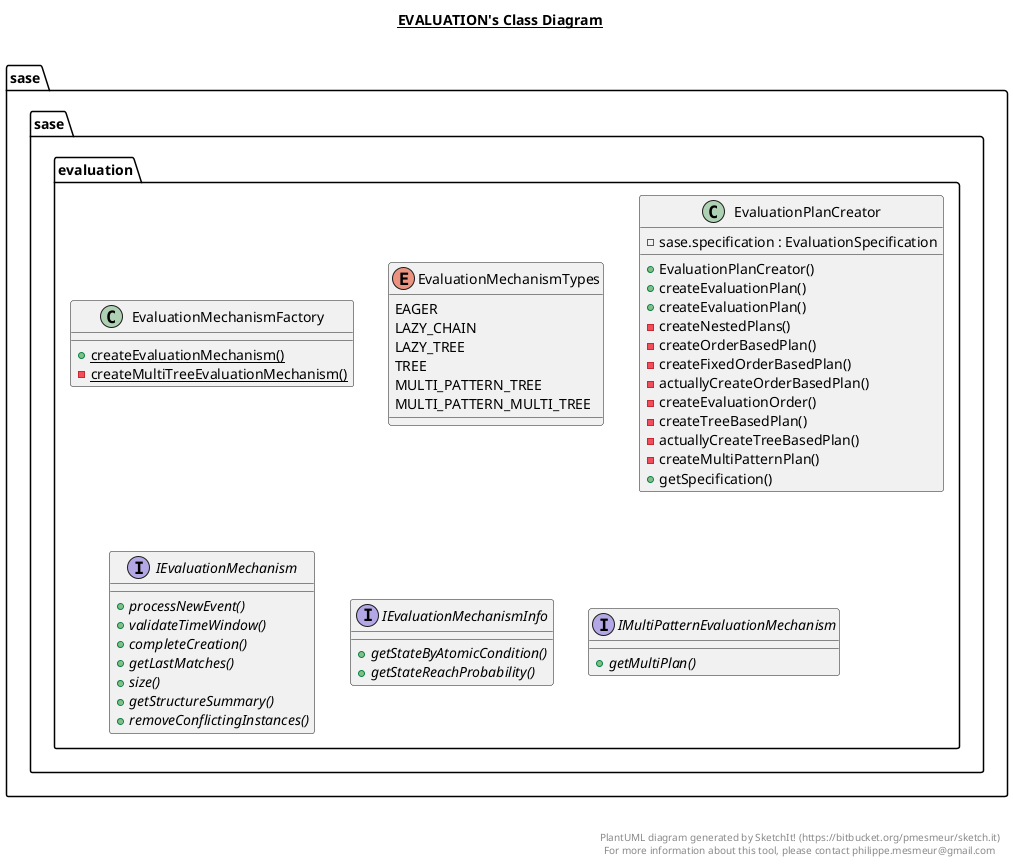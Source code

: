@startuml

title __EVALUATION's Class Diagram__\n

  package sase.sase.evaluation {
    class EvaluationMechanismFactory {
        {static} + createEvaluationMechanism()
        {static} - createMultiTreeEvaluationMechanism()
    }
  }
  

  package sase.sase.evaluation {
    enum EvaluationMechanismTypes {
      EAGER
      LAZY_CHAIN
      LAZY_TREE
      TREE
      MULTI_PATTERN_TREE
      MULTI_PATTERN_MULTI_TREE
    }
  }
  

  package sase.sase.evaluation {
    class EvaluationPlanCreator {
        - sase.specification : EvaluationSpecification
        + EvaluationPlanCreator()
        + createEvaluationPlan()
        + createEvaluationPlan()
        - createNestedPlans()
        - createOrderBasedPlan()
        - createFixedOrderBasedPlan()
        - actuallyCreateOrderBasedPlan()
        - createEvaluationOrder()
        - createTreeBasedPlan()
        - actuallyCreateTreeBasedPlan()
        - createMultiPatternPlan()
        + getSpecification()
    }
  }
  

  package sase.sase.evaluation {
    interface IEvaluationMechanism {
        {abstract} + processNewEvent()
        {abstract} + validateTimeWindow()
        {abstract} + completeCreation()
        {abstract} + getLastMatches()
        {abstract} + size()
        {abstract} + getStructureSummary()
        {abstract} + removeConflictingInstances()
    }
  }
  

  package sase.sase.evaluation {
    interface IEvaluationMechanismInfo {
        {abstract} + getStateByAtomicCondition()
        {abstract} + getStateReachProbability()
    }
  }
  

  package sase.sase.evaluation {
    interface IMultiPatternEvaluationMechanism {
        {abstract} + getMultiPlan()
    }
  }
  



right footer


PlantUML diagram generated by SketchIt! (https://bitbucket.org/pmesmeur/sketch.it)
For more information about this tool, please contact philippe.mesmeur@gmail.com
endfooter

@enduml
